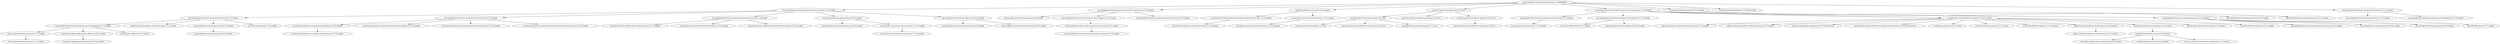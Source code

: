 digraph "com.sbomfinder:sbom-finder-backend:jar:1.0-SNAPSHOT" { 
	"com.sbomfinder:sbom-finder-backend:jar:1.0-SNAPSHOT" -> "org.springframework.boot:spring-boot-starter-web:jar:3.1.0:compile" ; 
	"com.sbomfinder:sbom-finder-backend:jar:1.0-SNAPSHOT" -> "org.springframework.boot:spring-boot-starter-security:jar:3.1.0:compile" ; 
	"com.sbomfinder:sbom-finder-backend:jar:1.0-SNAPSHOT" -> "org.flywaydb:flyway-core:jar:9.16.3:compile" ; 
	"com.sbomfinder:sbom-finder-backend:jar:1.0-SNAPSHOT" -> "org.junit.jupiter:junit-jupiter:jar:5.9.2:test" ; 
	"com.sbomfinder:sbom-finder-backend:jar:1.0-SNAPSHOT" -> "org.springframework.boot:spring-boot-starter-data-jpa:jar:3.1.0:compile" ; 
	"com.sbomfinder:sbom-finder-backend:jar:1.0-SNAPSHOT" -> "org.postgresql:postgresql:jar:42.6.0:compile" ; 
	"com.sbomfinder:sbom-finder-backend:jar:1.0-SNAPSHOT" -> "org.projectlombok:lombok:jar:1.18.30:provided" ; 
	"com.sbomfinder:sbom-finder-backend:jar:1.0-SNAPSHOT" -> "org.springframework.boot:spring-boot-devtools:jar:3.1.0:runtime" ; 
	"org.springframework.boot:spring-boot-starter-web:jar:3.1.0:compile" -> "org.springframework.boot:spring-boot-starter:jar:3.1.0:compile" ; 
	"org.springframework.boot:spring-boot-starter-web:jar:3.1.0:compile" -> "org.springframework.boot:spring-boot-starter-json:jar:3.1.0:compile" ; 
	"org.springframework.boot:spring-boot-starter-web:jar:3.1.0:compile" -> "org.springframework.boot:spring-boot-starter-tomcat:jar:3.1.0:compile" ; 
	"org.springframework.boot:spring-boot-starter-web:jar:3.1.0:compile" -> "org.springframework:spring-web:jar:6.0.9:compile" ; 
	"org.springframework.boot:spring-boot-starter-web:jar:3.1.0:compile" -> "org.springframework:spring-webmvc:jar:6.0.9:compile" ; 
	"org.springframework.boot:spring-boot-starter:jar:3.1.0:compile" -> "org.springframework.boot:spring-boot-starter-logging:jar:3.1.0:compile" ; 
	"org.springframework.boot:spring-boot-starter:jar:3.1.0:compile" -> "jakarta.annotation:jakarta.annotation-api:jar:2.1.1:compile" ; 
	"org.springframework.boot:spring-boot-starter:jar:3.1.0:compile" -> "org.springframework:spring-core:jar:6.0.9:compile" ; 
	"org.springframework.boot:spring-boot-starter:jar:3.1.0:compile" -> "org.yaml:snakeyaml:jar:1.33:compile" ; 
	"org.springframework.boot:spring-boot-starter-logging:jar:3.1.0:compile" -> "ch.qos.logback:logback-classic:jar:1.4.7:compile" ; 
	"org.springframework.boot:spring-boot-starter-logging:jar:3.1.0:compile" -> "org.apache.logging.log4j:log4j-to-slf4j:jar:2.20.0:compile" ; 
	"org.springframework.boot:spring-boot-starter-logging:jar:3.1.0:compile" -> "org.slf4j:jul-to-slf4j:jar:2.0.7:compile" ; 
	"ch.qos.logback:logback-classic:jar:1.4.7:compile" -> "ch.qos.logback:logback-core:jar:1.4.7:compile" ; 
	"org.apache.logging.log4j:log4j-to-slf4j:jar:2.20.0:compile" -> "org.apache.logging.log4j:log4j-api:jar:2.20.0:compile" ; 
	"org.springframework:spring-core:jar:6.0.9:compile" -> "org.springframework:spring-jcl:jar:6.0.9:compile" ; 
	"org.springframework.boot:spring-boot-starter-json:jar:3.1.0:compile" -> "com.fasterxml.jackson.core:jackson-databind:jar:2.15.0:compile" ; 
	"org.springframework.boot:spring-boot-starter-json:jar:3.1.0:compile" -> "com.fasterxml.jackson.datatype:jackson-datatype-jdk8:jar:2.15.0:compile" ; 
	"org.springframework.boot:spring-boot-starter-json:jar:3.1.0:compile" -> "com.fasterxml.jackson.datatype:jackson-datatype-jsr310:jar:2.15.0:compile" ; 
	"org.springframework.boot:spring-boot-starter-json:jar:3.1.0:compile" -> "com.fasterxml.jackson.module:jackson-module-parameter-names:jar:2.15.0:compile" ; 
	"com.fasterxml.jackson.core:jackson-databind:jar:2.15.0:compile" -> "com.fasterxml.jackson.core:jackson-annotations:jar:2.15.0:compile" ; 
	"org.springframework.boot:spring-boot-starter-tomcat:jar:3.1.0:compile" -> "org.apache.tomcat.embed:tomcat-embed-core:jar:10.1.8:compile" ; 
	"org.springframework.boot:spring-boot-starter-tomcat:jar:3.1.0:compile" -> "org.apache.tomcat.embed:tomcat-embed-el:jar:10.1.8:compile" ; 
	"org.springframework.boot:spring-boot-starter-tomcat:jar:3.1.0:compile" -> "org.apache.tomcat.embed:tomcat-embed-websocket:jar:10.1.8:compile" ; 
	"org.springframework:spring-web:jar:6.0.9:compile" -> "org.springframework:spring-beans:jar:6.0.9:compile" ; 
	"org.springframework:spring-web:jar:6.0.9:compile" -> "io.micrometer:micrometer-observation:jar:1.11.0:compile" ; 
	"io.micrometer:micrometer-observation:jar:1.11.0:compile" -> "io.micrometer:micrometer-commons:jar:1.11.0:compile" ; 
	"org.springframework:spring-webmvc:jar:6.0.9:compile" -> "org.springframework:spring-context:jar:6.0.9:compile" ; 
	"org.springframework:spring-webmvc:jar:6.0.9:compile" -> "org.springframework:spring-expression:jar:6.0.9:compile" ; 
	"org.springframework.boot:spring-boot-starter-security:jar:3.1.0:compile" -> "org.springframework:spring-aop:jar:6.0.9:compile" ; 
	"org.springframework.boot:spring-boot-starter-security:jar:3.1.0:compile" -> "org.springframework.security:spring-security-config:jar:6.1.0:compile" ; 
	"org.springframework.boot:spring-boot-starter-security:jar:3.1.0:compile" -> "org.springframework.security:spring-security-web:jar:6.1.0:compile" ; 
	"org.springframework.security:spring-security-config:jar:6.1.0:compile" -> "org.springframework.security:spring-security-core:jar:6.1.0:compile" ; 
	"org.springframework.security:spring-security-core:jar:6.1.0:compile" -> "org.springframework.security:spring-security-crypto:jar:6.1.0:compile" ; 
	"org.flywaydb:flyway-core:jar:9.16.3:compile" -> "com.fasterxml.jackson.dataformat:jackson-dataformat-toml:jar:2.15.0:compile" ; 
	"org.flywaydb:flyway-core:jar:9.16.3:compile" -> "org.apache.commons:commons-text:jar:1.10.0:compile" ; 
	"com.fasterxml.jackson.dataformat:jackson-dataformat-toml:jar:2.15.0:compile" -> "com.fasterxml.jackson.core:jackson-core:jar:2.15.0:compile" ; 
	"org.apache.commons:commons-text:jar:1.10.0:compile" -> "org.apache.commons:commons-lang3:jar:3.12.0:compile" ; 
	"org.junit.jupiter:junit-jupiter:jar:5.9.2:test" -> "org.junit.jupiter:junit-jupiter-api:jar:5.9.3:test" ; 
	"org.junit.jupiter:junit-jupiter:jar:5.9.2:test" -> "org.junit.jupiter:junit-jupiter-params:jar:5.9.3:test" ; 
	"org.junit.jupiter:junit-jupiter:jar:5.9.2:test" -> "org.junit.jupiter:junit-jupiter-engine:jar:5.9.3:test" ; 
	"org.junit.jupiter:junit-jupiter-api:jar:5.9.3:test" -> "org.opentest4j:opentest4j:jar:1.2.0:test" ; 
	"org.junit.jupiter:junit-jupiter-api:jar:5.9.3:test" -> "org.junit.platform:junit-platform-commons:jar:1.9.3:test" ; 
	"org.junit.jupiter:junit-jupiter-api:jar:5.9.3:test" -> "org.apiguardian:apiguardian-api:jar:1.1.2:test" ; 
	"org.junit.jupiter:junit-jupiter-engine:jar:5.9.3:test" -> "org.junit.platform:junit-platform-engine:jar:1.9.3:test" ; 
	"org.springframework.boot:spring-boot-starter-data-jpa:jar:3.1.0:compile" -> "org.springframework.boot:spring-boot-starter-aop:jar:3.1.0:compile" ; 
	"org.springframework.boot:spring-boot-starter-data-jpa:jar:3.1.0:compile" -> "org.springframework.boot:spring-boot-starter-jdbc:jar:3.1.0:compile" ; 
	"org.springframework.boot:spring-boot-starter-data-jpa:jar:3.1.0:compile" -> "org.hibernate.orm:hibernate-core:jar:6.2.2.Final:compile" ; 
	"org.springframework.boot:spring-boot-starter-data-jpa:jar:3.1.0:compile" -> "org.springframework.data:spring-data-jpa:jar:3.1.0:compile" ; 
	"org.springframework.boot:spring-boot-starter-data-jpa:jar:3.1.0:compile" -> "org.springframework:spring-aspects:jar:6.0.9:compile" ; 
	"org.springframework.boot:spring-boot-starter-aop:jar:3.1.0:compile" -> "org.aspectj:aspectjweaver:jar:1.9.19:compile" ; 
	"org.springframework.boot:spring-boot-starter-jdbc:jar:3.1.0:compile" -> "com.zaxxer:HikariCP:jar:5.0.1:compile" ; 
	"org.springframework.boot:spring-boot-starter-jdbc:jar:3.1.0:compile" -> "org.springframework:spring-jdbc:jar:6.0.9:compile" ; 
	"org.hibernate.orm:hibernate-core:jar:6.2.2.Final:compile" -> "jakarta.persistence:jakarta.persistence-api:jar:3.1.0:compile" ; 
	"org.hibernate.orm:hibernate-core:jar:6.2.2.Final:compile" -> "jakarta.transaction:jakarta.transaction-api:jar:2.0.1:compile" ; 
	"org.hibernate.orm:hibernate-core:jar:6.2.2.Final:compile" -> "org.jboss.logging:jboss-logging:jar:3.5.0.Final:runtime" ; 
	"org.hibernate.orm:hibernate-core:jar:6.2.2.Final:compile" -> "org.hibernate.common:hibernate-commons-annotations:jar:6.0.6.Final:runtime" ; 
	"org.hibernate.orm:hibernate-core:jar:6.2.2.Final:compile" -> "io.smallrye:jandex:jar:3.0.5:runtime" ; 
	"org.hibernate.orm:hibernate-core:jar:6.2.2.Final:compile" -> "com.fasterxml:classmate:jar:1.5.1:runtime" ; 
	"org.hibernate.orm:hibernate-core:jar:6.2.2.Final:compile" -> "net.bytebuddy:byte-buddy:jar:1.14.4:runtime" ; 
	"org.hibernate.orm:hibernate-core:jar:6.2.2.Final:compile" -> "jakarta.xml.bind:jakarta.xml.bind-api:jar:4.0.0:runtime" ; 
	"org.hibernate.orm:hibernate-core:jar:6.2.2.Final:compile" -> "org.glassfish.jaxb:jaxb-runtime:jar:4.0.2:runtime" ; 
	"org.hibernate.orm:hibernate-core:jar:6.2.2.Final:compile" -> "jakarta.inject:jakarta.inject-api:jar:2.0.1:runtime" ; 
	"org.hibernate.orm:hibernate-core:jar:6.2.2.Final:compile" -> "org.antlr:antlr4-runtime:jar:4.10.1:compile" ; 
	"jakarta.xml.bind:jakarta.xml.bind-api:jar:4.0.0:runtime" -> "jakarta.activation:jakarta.activation-api:jar:2.1.2:runtime" ; 
	"org.glassfish.jaxb:jaxb-runtime:jar:4.0.2:runtime" -> "org.glassfish.jaxb:jaxb-core:jar:4.0.2:runtime" ; 
	"org.glassfish.jaxb:jaxb-core:jar:4.0.2:runtime" -> "org.eclipse.angus:angus-activation:jar:2.0.0:runtime" ; 
	"org.glassfish.jaxb:jaxb-core:jar:4.0.2:runtime" -> "org.glassfish.jaxb:txw2:jar:4.0.2:runtime" ; 
	"org.glassfish.jaxb:jaxb-core:jar:4.0.2:runtime" -> "com.sun.istack:istack-commons-runtime:jar:4.1.1:runtime" ; 
	"org.springframework.data:spring-data-jpa:jar:3.1.0:compile" -> "org.springframework.data:spring-data-commons:jar:3.1.0:compile" ; 
	"org.springframework.data:spring-data-jpa:jar:3.1.0:compile" -> "org.springframework:spring-orm:jar:6.0.9:compile" ; 
	"org.springframework.data:spring-data-jpa:jar:3.1.0:compile" -> "org.springframework:spring-tx:jar:6.0.9:compile" ; 
	"org.springframework.data:spring-data-jpa:jar:3.1.0:compile" -> "org.slf4j:slf4j-api:jar:2.0.7:compile" ; 
	"org.postgresql:postgresql:jar:42.6.0:compile" -> "org.checkerframework:checker-qual:jar:3.31.0:runtime" ; 
	"org.springframework.boot:spring-boot-devtools:jar:3.1.0:runtime" -> "org.springframework.boot:spring-boot:jar:3.1.0:compile" ; 
	"org.springframework.boot:spring-boot-devtools:jar:3.1.0:runtime" -> "org.springframework.boot:spring-boot-autoconfigure:jar:3.1.0:compile" ; 
 } 